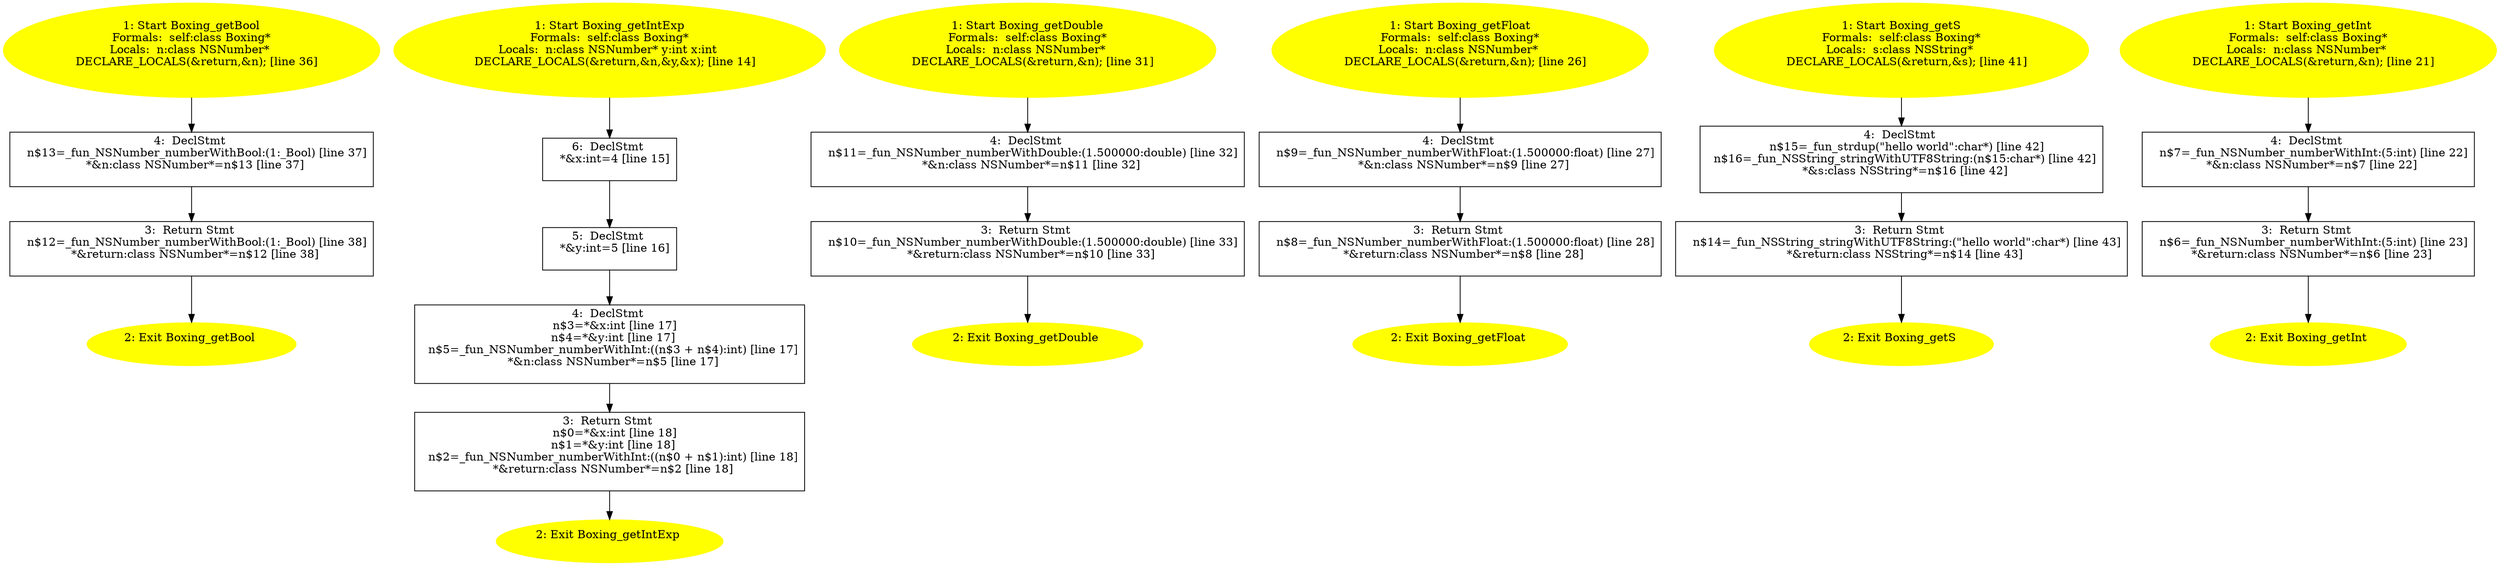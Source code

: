 /* @generated */
digraph iCFG {
"Boxing_getBoolinstance.af49a1592c0af0ea1cf2977cfd38e3ca_4" [label="4:  DeclStmt \n   n$13=_fun_NSNumber_numberWithBool:(1:_Bool) [line 37]\n  *&n:class NSNumber*=n$13 [line 37]\n " shape="box"]
	

	 "Boxing_getBoolinstance.af49a1592c0af0ea1cf2977cfd38e3ca_4" -> "Boxing_getBoolinstance.af49a1592c0af0ea1cf2977cfd38e3ca_3" ;
"Boxing_getBoolinstance.af49a1592c0af0ea1cf2977cfd38e3ca_3" [label="3:  Return Stmt \n   n$12=_fun_NSNumber_numberWithBool:(1:_Bool) [line 38]\n  *&return:class NSNumber*=n$12 [line 38]\n " shape="box"]
	

	 "Boxing_getBoolinstance.af49a1592c0af0ea1cf2977cfd38e3ca_3" -> "Boxing_getBoolinstance.af49a1592c0af0ea1cf2977cfd38e3ca_2" ;
"Boxing_getBoolinstance.af49a1592c0af0ea1cf2977cfd38e3ca_2" [label="2: Exit Boxing_getBool \n  " color=yellow style=filled]
	

"Boxing_getBoolinstance.af49a1592c0af0ea1cf2977cfd38e3ca_1" [label="1: Start Boxing_getBool\nFormals:  self:class Boxing*\nLocals:  n:class NSNumber* \n   DECLARE_LOCALS(&return,&n); [line 36]\n " color=yellow style=filled]
	

	 "Boxing_getBoolinstance.af49a1592c0af0ea1cf2977cfd38e3ca_1" -> "Boxing_getBoolinstance.af49a1592c0af0ea1cf2977cfd38e3ca_4" ;
"Boxing_getIntExpinstance.bb83f57596e81eac5ccad95241feeafd_6" [label="6:  DeclStmt \n   *&x:int=4 [line 15]\n " shape="box"]
	

	 "Boxing_getIntExpinstance.bb83f57596e81eac5ccad95241feeafd_6" -> "Boxing_getIntExpinstance.bb83f57596e81eac5ccad95241feeafd_5" ;
"Boxing_getIntExpinstance.bb83f57596e81eac5ccad95241feeafd_5" [label="5:  DeclStmt \n   *&y:int=5 [line 16]\n " shape="box"]
	

	 "Boxing_getIntExpinstance.bb83f57596e81eac5ccad95241feeafd_5" -> "Boxing_getIntExpinstance.bb83f57596e81eac5ccad95241feeafd_4" ;
"Boxing_getIntExpinstance.bb83f57596e81eac5ccad95241feeafd_4" [label="4:  DeclStmt \n   n$3=*&x:int [line 17]\n  n$4=*&y:int [line 17]\n  n$5=_fun_NSNumber_numberWithInt:((n$3 + n$4):int) [line 17]\n  *&n:class NSNumber*=n$5 [line 17]\n " shape="box"]
	

	 "Boxing_getIntExpinstance.bb83f57596e81eac5ccad95241feeafd_4" -> "Boxing_getIntExpinstance.bb83f57596e81eac5ccad95241feeafd_3" ;
"Boxing_getIntExpinstance.bb83f57596e81eac5ccad95241feeafd_3" [label="3:  Return Stmt \n   n$0=*&x:int [line 18]\n  n$1=*&y:int [line 18]\n  n$2=_fun_NSNumber_numberWithInt:((n$0 + n$1):int) [line 18]\n  *&return:class NSNumber*=n$2 [line 18]\n " shape="box"]
	

	 "Boxing_getIntExpinstance.bb83f57596e81eac5ccad95241feeafd_3" -> "Boxing_getIntExpinstance.bb83f57596e81eac5ccad95241feeafd_2" ;
"Boxing_getIntExpinstance.bb83f57596e81eac5ccad95241feeafd_2" [label="2: Exit Boxing_getIntExp \n  " color=yellow style=filled]
	

"Boxing_getIntExpinstance.bb83f57596e81eac5ccad95241feeafd_1" [label="1: Start Boxing_getIntExp\nFormals:  self:class Boxing*\nLocals:  n:class NSNumber* y:int x:int \n   DECLARE_LOCALS(&return,&n,&y,&x); [line 14]\n " color=yellow style=filled]
	

	 "Boxing_getIntExpinstance.bb83f57596e81eac5ccad95241feeafd_1" -> "Boxing_getIntExpinstance.bb83f57596e81eac5ccad95241feeafd_6" ;
"Boxing_getDoubleinstance.1b549ee506e250741a74bf7a757e01dd_4" [label="4:  DeclStmt \n   n$11=_fun_NSNumber_numberWithDouble:(1.500000:double) [line 32]\n  *&n:class NSNumber*=n$11 [line 32]\n " shape="box"]
	

	 "Boxing_getDoubleinstance.1b549ee506e250741a74bf7a757e01dd_4" -> "Boxing_getDoubleinstance.1b549ee506e250741a74bf7a757e01dd_3" ;
"Boxing_getDoubleinstance.1b549ee506e250741a74bf7a757e01dd_3" [label="3:  Return Stmt \n   n$10=_fun_NSNumber_numberWithDouble:(1.500000:double) [line 33]\n  *&return:class NSNumber*=n$10 [line 33]\n " shape="box"]
	

	 "Boxing_getDoubleinstance.1b549ee506e250741a74bf7a757e01dd_3" -> "Boxing_getDoubleinstance.1b549ee506e250741a74bf7a757e01dd_2" ;
"Boxing_getDoubleinstance.1b549ee506e250741a74bf7a757e01dd_2" [label="2: Exit Boxing_getDouble \n  " color=yellow style=filled]
	

"Boxing_getDoubleinstance.1b549ee506e250741a74bf7a757e01dd_1" [label="1: Start Boxing_getDouble\nFormals:  self:class Boxing*\nLocals:  n:class NSNumber* \n   DECLARE_LOCALS(&return,&n); [line 31]\n " color=yellow style=filled]
	

	 "Boxing_getDoubleinstance.1b549ee506e250741a74bf7a757e01dd_1" -> "Boxing_getDoubleinstance.1b549ee506e250741a74bf7a757e01dd_4" ;
"Boxing_getFloatinstance.f1bd66972c92d48ce9f7e18d0db69811_4" [label="4:  DeclStmt \n   n$9=_fun_NSNumber_numberWithFloat:(1.500000:float) [line 27]\n  *&n:class NSNumber*=n$9 [line 27]\n " shape="box"]
	

	 "Boxing_getFloatinstance.f1bd66972c92d48ce9f7e18d0db69811_4" -> "Boxing_getFloatinstance.f1bd66972c92d48ce9f7e18d0db69811_3" ;
"Boxing_getFloatinstance.f1bd66972c92d48ce9f7e18d0db69811_3" [label="3:  Return Stmt \n   n$8=_fun_NSNumber_numberWithFloat:(1.500000:float) [line 28]\n  *&return:class NSNumber*=n$8 [line 28]\n " shape="box"]
	

	 "Boxing_getFloatinstance.f1bd66972c92d48ce9f7e18d0db69811_3" -> "Boxing_getFloatinstance.f1bd66972c92d48ce9f7e18d0db69811_2" ;
"Boxing_getFloatinstance.f1bd66972c92d48ce9f7e18d0db69811_2" [label="2: Exit Boxing_getFloat \n  " color=yellow style=filled]
	

"Boxing_getFloatinstance.f1bd66972c92d48ce9f7e18d0db69811_1" [label="1: Start Boxing_getFloat\nFormals:  self:class Boxing*\nLocals:  n:class NSNumber* \n   DECLARE_LOCALS(&return,&n); [line 26]\n " color=yellow style=filled]
	

	 "Boxing_getFloatinstance.f1bd66972c92d48ce9f7e18d0db69811_1" -> "Boxing_getFloatinstance.f1bd66972c92d48ce9f7e18d0db69811_4" ;
"Boxing_getSinstance.f47558930175c641209d620f6b5d4997_4" [label="4:  DeclStmt \n   n$15=_fun_strdup(\"hello world\":char*) [line 42]\n  n$16=_fun_NSString_stringWithUTF8String:(n$15:char*) [line 42]\n  *&s:class NSString*=n$16 [line 42]\n " shape="box"]
	

	 "Boxing_getSinstance.f47558930175c641209d620f6b5d4997_4" -> "Boxing_getSinstance.f47558930175c641209d620f6b5d4997_3" ;
"Boxing_getSinstance.f47558930175c641209d620f6b5d4997_3" [label="3:  Return Stmt \n   n$14=_fun_NSString_stringWithUTF8String:(\"hello world\":char*) [line 43]\n  *&return:class NSString*=n$14 [line 43]\n " shape="box"]
	

	 "Boxing_getSinstance.f47558930175c641209d620f6b5d4997_3" -> "Boxing_getSinstance.f47558930175c641209d620f6b5d4997_2" ;
"Boxing_getSinstance.f47558930175c641209d620f6b5d4997_2" [label="2: Exit Boxing_getS \n  " color=yellow style=filled]
	

"Boxing_getSinstance.f47558930175c641209d620f6b5d4997_1" [label="1: Start Boxing_getS\nFormals:  self:class Boxing*\nLocals:  s:class NSString* \n   DECLARE_LOCALS(&return,&s); [line 41]\n " color=yellow style=filled]
	

	 "Boxing_getSinstance.f47558930175c641209d620f6b5d4997_1" -> "Boxing_getSinstance.f47558930175c641209d620f6b5d4997_4" ;
"Boxing_getIntinstance.94b1fc7f41aa34c6dab602c1e54b19f3_4" [label="4:  DeclStmt \n   n$7=_fun_NSNumber_numberWithInt:(5:int) [line 22]\n  *&n:class NSNumber*=n$7 [line 22]\n " shape="box"]
	

	 "Boxing_getIntinstance.94b1fc7f41aa34c6dab602c1e54b19f3_4" -> "Boxing_getIntinstance.94b1fc7f41aa34c6dab602c1e54b19f3_3" ;
"Boxing_getIntinstance.94b1fc7f41aa34c6dab602c1e54b19f3_3" [label="3:  Return Stmt \n   n$6=_fun_NSNumber_numberWithInt:(5:int) [line 23]\n  *&return:class NSNumber*=n$6 [line 23]\n " shape="box"]
	

	 "Boxing_getIntinstance.94b1fc7f41aa34c6dab602c1e54b19f3_3" -> "Boxing_getIntinstance.94b1fc7f41aa34c6dab602c1e54b19f3_2" ;
"Boxing_getIntinstance.94b1fc7f41aa34c6dab602c1e54b19f3_2" [label="2: Exit Boxing_getInt \n  " color=yellow style=filled]
	

"Boxing_getIntinstance.94b1fc7f41aa34c6dab602c1e54b19f3_1" [label="1: Start Boxing_getInt\nFormals:  self:class Boxing*\nLocals:  n:class NSNumber* \n   DECLARE_LOCALS(&return,&n); [line 21]\n " color=yellow style=filled]
	

	 "Boxing_getIntinstance.94b1fc7f41aa34c6dab602c1e54b19f3_1" -> "Boxing_getIntinstance.94b1fc7f41aa34c6dab602c1e54b19f3_4" ;
}
